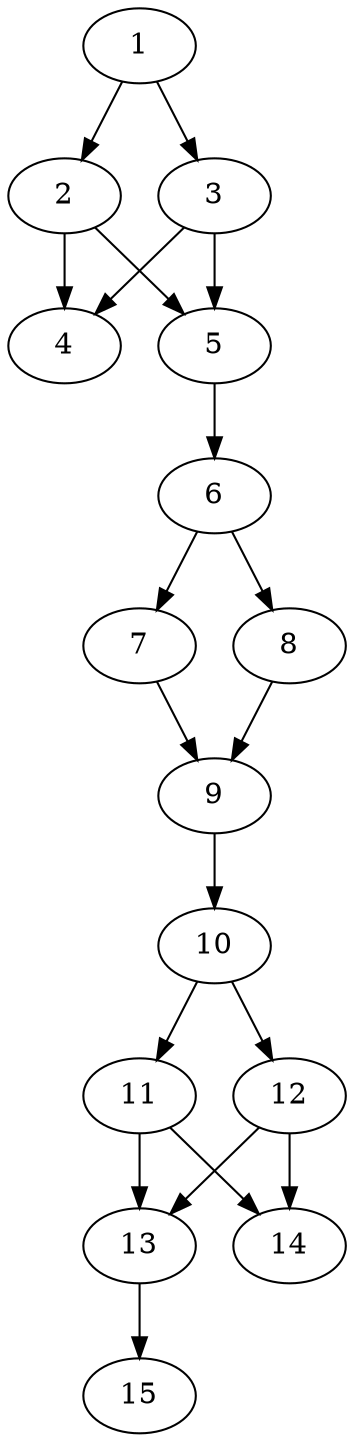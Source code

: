// DAG automatically generated by daggen at Thu Oct  3 13:59:27 2019
// ./daggen --dot -n 15 --ccr 0.3 --fat 0.3 --regular 0.5 --density 0.9 --mindata 5242880 --maxdata 52428800 
digraph G {
  1 [size="93798400", alpha="0.12", expect_size="28139520"] 
  1 -> 2 [size ="28139520"]
  1 -> 3 [size ="28139520"]
  2 [size="32699733", alpha="0.16", expect_size="9809920"] 
  2 -> 4 [size ="9809920"]
  2 -> 5 [size ="9809920"]
  3 [size="90398720", alpha="0.02", expect_size="27119616"] 
  3 -> 4 [size ="27119616"]
  3 -> 5 [size ="27119616"]
  4 [size="168874667", alpha="0.15", expect_size="50662400"] 
  5 [size="154265600", alpha="0.20", expect_size="46279680"] 
  5 -> 6 [size ="46279680"]
  6 [size="151541760", alpha="0.03", expect_size="45462528"] 
  6 -> 7 [size ="45462528"]
  6 -> 8 [size ="45462528"]
  7 [size="81489920", alpha="0.19", expect_size="24446976"] 
  7 -> 9 [size ="24446976"]
  8 [size="100092587", alpha="0.17", expect_size="30027776"] 
  8 -> 9 [size ="30027776"]
  9 [size="116985173", alpha="0.01", expect_size="35095552"] 
  9 -> 10 [size ="35095552"]
  10 [size="34696533", alpha="0.18", expect_size="10408960"] 
  10 -> 11 [size ="10408960"]
  10 -> 12 [size ="10408960"]
  11 [size="141547520", alpha="0.11", expect_size="42464256"] 
  11 -> 13 [size ="42464256"]
  11 -> 14 [size ="42464256"]
  12 [size="75414187", alpha="0.08", expect_size="22624256"] 
  12 -> 13 [size ="22624256"]
  12 -> 14 [size ="22624256"]
  13 [size="40574293", alpha="0.20", expect_size="12172288"] 
  13 -> 15 [size ="12172288"]
  14 [size="57873067", alpha="0.01", expect_size="17361920"] 
  15 [size="18739200", alpha="0.19", expect_size="5621760"] 
}
